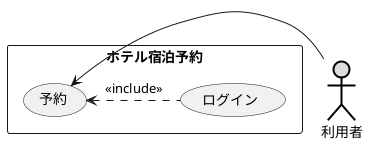 @startuml 2-3
    actor 利用者  #DDDDDD;line:black;line.bold;
    rectangle ホテル宿泊予約{
    usecase ログイン
    usecase 予約
    }
    予約 <. ログイン : << include >>
    利用者 -> 予約
@enduml
